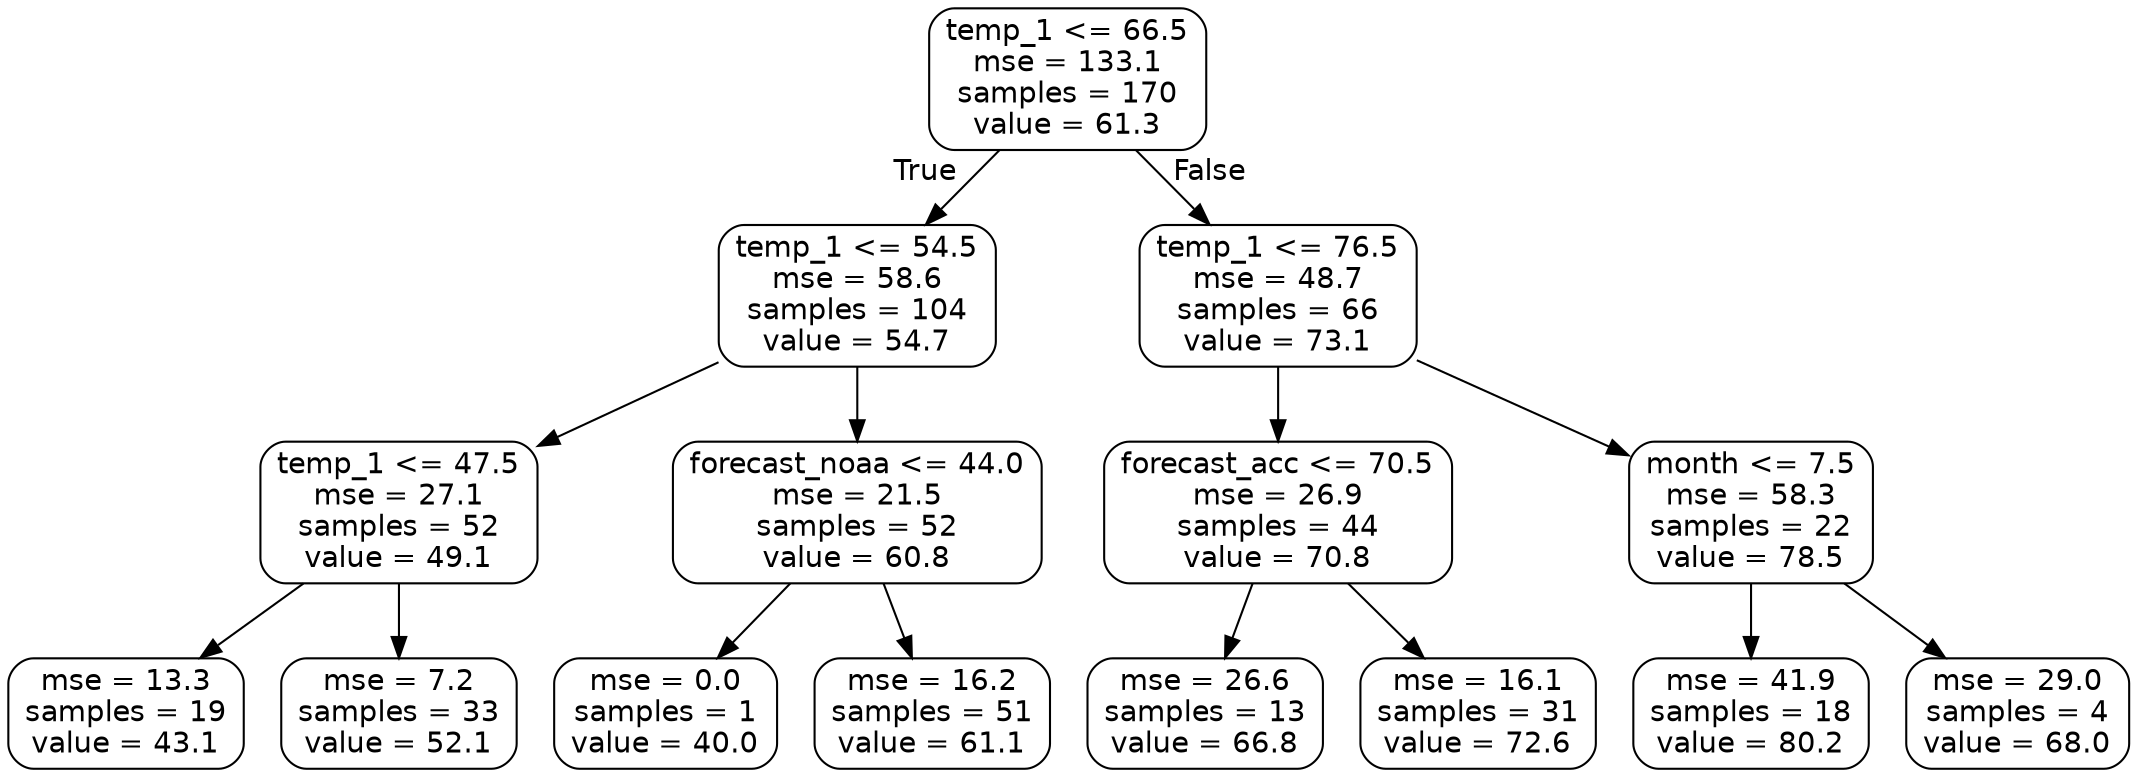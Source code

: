digraph Tree {
node [shape=box, style="rounded", color="black", fontname=helvetica] ;
edge [fontname=helvetica] ;
0 [label="temp_1 <= 66.5\nmse = 133.1\nsamples = 170\nvalue = 61.3"] ;
1 [label="temp_1 <= 54.5\nmse = 58.6\nsamples = 104\nvalue = 54.7"] ;
0 -> 1 [labeldistance=2.5, labelangle=45, headlabel="True"] ;
2 [label="temp_1 <= 47.5\nmse = 27.1\nsamples = 52\nvalue = 49.1"] ;
1 -> 2 ;
3 [label="mse = 13.3\nsamples = 19\nvalue = 43.1"] ;
2 -> 3 ;
4 [label="mse = 7.2\nsamples = 33\nvalue = 52.1"] ;
2 -> 4 ;
5 [label="forecast_noaa <= 44.0\nmse = 21.5\nsamples = 52\nvalue = 60.8"] ;
1 -> 5 ;
6 [label="mse = 0.0\nsamples = 1\nvalue = 40.0"] ;
5 -> 6 ;
7 [label="mse = 16.2\nsamples = 51\nvalue = 61.1"] ;
5 -> 7 ;
8 [label="temp_1 <= 76.5\nmse = 48.7\nsamples = 66\nvalue = 73.1"] ;
0 -> 8 [labeldistance=2.5, labelangle=-45, headlabel="False"] ;
9 [label="forecast_acc <= 70.5\nmse = 26.9\nsamples = 44\nvalue = 70.8"] ;
8 -> 9 ;
10 [label="mse = 26.6\nsamples = 13\nvalue = 66.8"] ;
9 -> 10 ;
11 [label="mse = 16.1\nsamples = 31\nvalue = 72.6"] ;
9 -> 11 ;
12 [label="month <= 7.5\nmse = 58.3\nsamples = 22\nvalue = 78.5"] ;
8 -> 12 ;
13 [label="mse = 41.9\nsamples = 18\nvalue = 80.2"] ;
12 -> 13 ;
14 [label="mse = 29.0\nsamples = 4\nvalue = 68.0"] ;
12 -> 14 ;
}